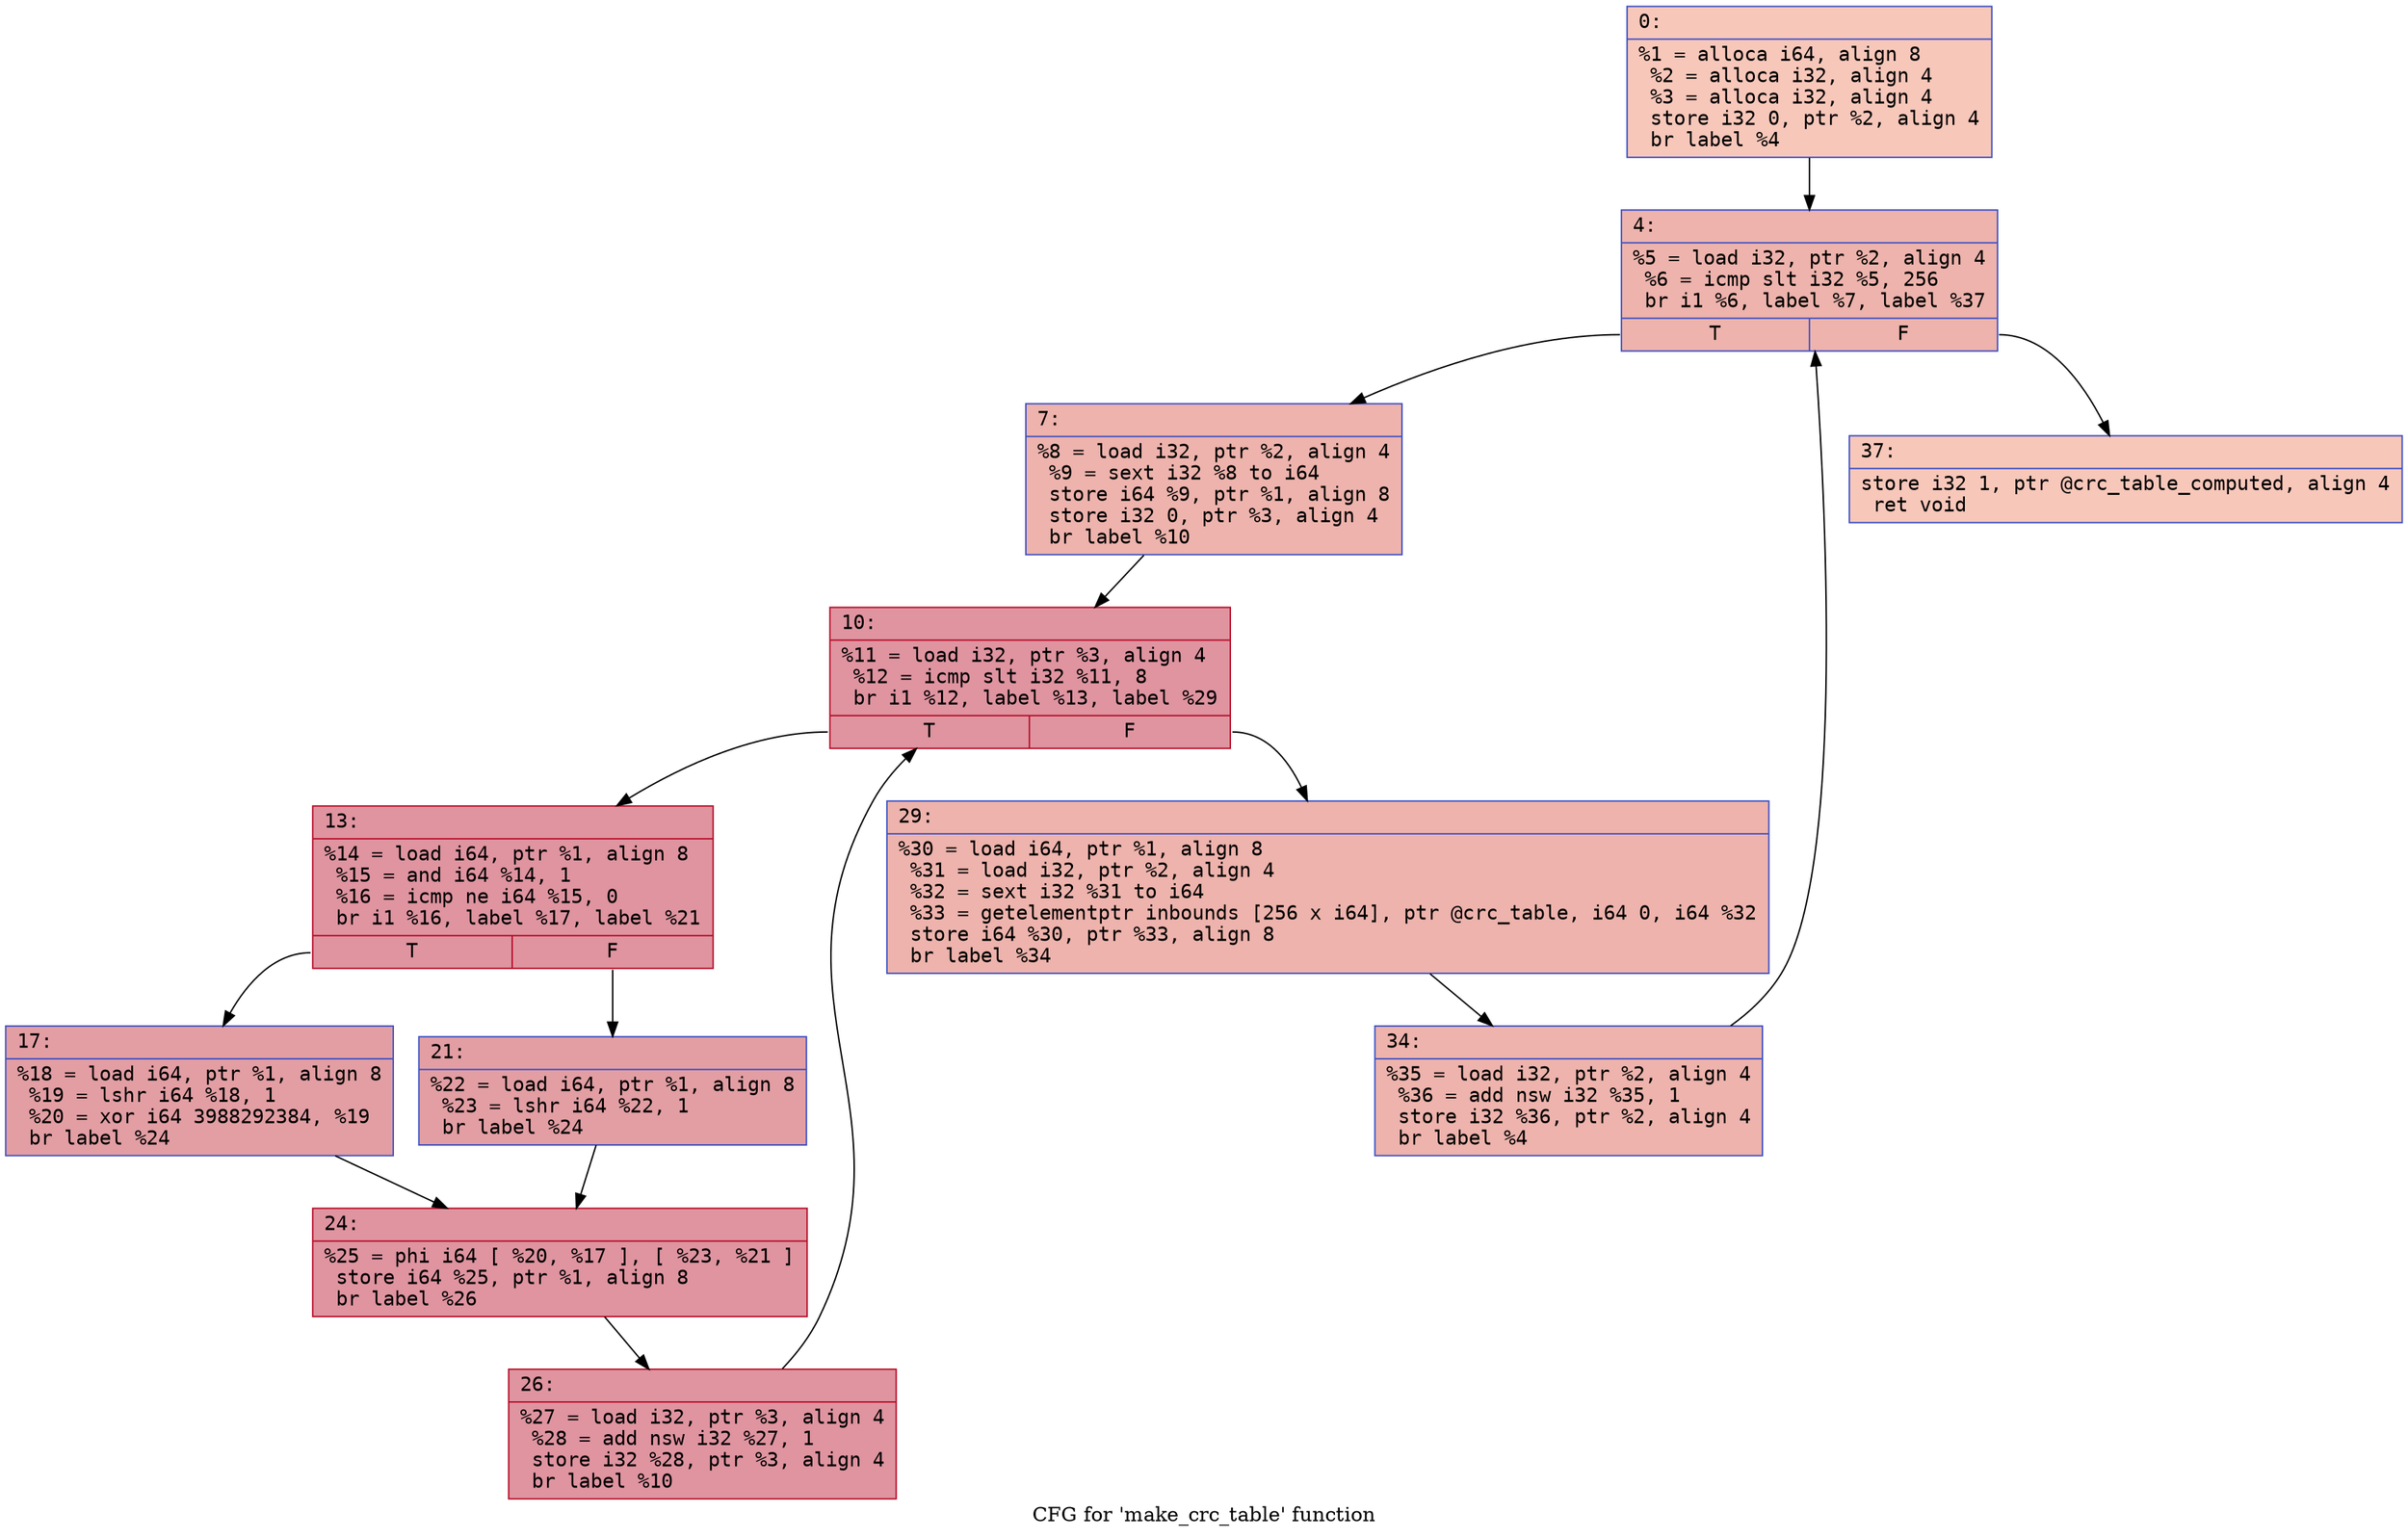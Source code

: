 digraph "CFG for 'make_crc_table' function" {
	label="CFG for 'make_crc_table' function";

	Node0x60000005ea30 [shape=record,color="#3d50c3ff", style=filled, fillcolor="#ec7f6370" fontname="Courier",label="{0:\l|  %1 = alloca i64, align 8\l  %2 = alloca i32, align 4\l  %3 = alloca i32, align 4\l  store i32 0, ptr %2, align 4\l  br label %4\l}"];
	Node0x60000005ea30 -> Node0x60000005ea80[tooltip="0 -> 4\nProbability 100.00%" ];
	Node0x60000005ea80 [shape=record,color="#3d50c3ff", style=filled, fillcolor="#d6524470" fontname="Courier",label="{4:\l|  %5 = load i32, ptr %2, align 4\l  %6 = icmp slt i32 %5, 256\l  br i1 %6, label %7, label %37\l|{<s0>T|<s1>F}}"];
	Node0x60000005ea80:s0 -> Node0x60000005ead0[tooltip="4 -> 7\nProbability 96.88%" ];
	Node0x60000005ea80:s1 -> Node0x60000005eda0[tooltip="4 -> 37\nProbability 3.12%" ];
	Node0x60000005ead0 [shape=record,color="#3d50c3ff", style=filled, fillcolor="#d6524470" fontname="Courier",label="{7:\l|  %8 = load i32, ptr %2, align 4\l  %9 = sext i32 %8 to i64\l  store i64 %9, ptr %1, align 8\l  store i32 0, ptr %3, align 4\l  br label %10\l}"];
	Node0x60000005ead0 -> Node0x60000005eb20[tooltip="7 -> 10\nProbability 100.00%" ];
	Node0x60000005eb20 [shape=record,color="#b70d28ff", style=filled, fillcolor="#b70d2870" fontname="Courier",label="{10:\l|  %11 = load i32, ptr %3, align 4\l  %12 = icmp slt i32 %11, 8\l  br i1 %12, label %13, label %29\l|{<s0>T|<s1>F}}"];
	Node0x60000005eb20:s0 -> Node0x60000005eb70[tooltip="10 -> 13\nProbability 96.88%" ];
	Node0x60000005eb20:s1 -> Node0x60000005ed00[tooltip="10 -> 29\nProbability 3.12%" ];
	Node0x60000005eb70 [shape=record,color="#b70d28ff", style=filled, fillcolor="#b70d2870" fontname="Courier",label="{13:\l|  %14 = load i64, ptr %1, align 8\l  %15 = and i64 %14, 1\l  %16 = icmp ne i64 %15, 0\l  br i1 %16, label %17, label %21\l|{<s0>T|<s1>F}}"];
	Node0x60000005eb70:s0 -> Node0x60000005ebc0[tooltip="13 -> 17\nProbability 50.00%" ];
	Node0x60000005eb70:s1 -> Node0x60000005ec10[tooltip="13 -> 21\nProbability 50.00%" ];
	Node0x60000005ebc0 [shape=record,color="#3d50c3ff", style=filled, fillcolor="#be242e70" fontname="Courier",label="{17:\l|  %18 = load i64, ptr %1, align 8\l  %19 = lshr i64 %18, 1\l  %20 = xor i64 3988292384, %19\l  br label %24\l}"];
	Node0x60000005ebc0 -> Node0x60000005ec60[tooltip="17 -> 24\nProbability 100.00%" ];
	Node0x60000005ec10 [shape=record,color="#3d50c3ff", style=filled, fillcolor="#be242e70" fontname="Courier",label="{21:\l|  %22 = load i64, ptr %1, align 8\l  %23 = lshr i64 %22, 1\l  br label %24\l}"];
	Node0x60000005ec10 -> Node0x60000005ec60[tooltip="21 -> 24\nProbability 100.00%" ];
	Node0x60000005ec60 [shape=record,color="#b70d28ff", style=filled, fillcolor="#b70d2870" fontname="Courier",label="{24:\l|  %25 = phi i64 [ %20, %17 ], [ %23, %21 ]\l  store i64 %25, ptr %1, align 8\l  br label %26\l}"];
	Node0x60000005ec60 -> Node0x60000005ecb0[tooltip="24 -> 26\nProbability 100.00%" ];
	Node0x60000005ecb0 [shape=record,color="#b70d28ff", style=filled, fillcolor="#b70d2870" fontname="Courier",label="{26:\l|  %27 = load i32, ptr %3, align 4\l  %28 = add nsw i32 %27, 1\l  store i32 %28, ptr %3, align 4\l  br label %10\l}"];
	Node0x60000005ecb0 -> Node0x60000005eb20[tooltip="26 -> 10\nProbability 100.00%" ];
	Node0x60000005ed00 [shape=record,color="#3d50c3ff", style=filled, fillcolor="#d6524470" fontname="Courier",label="{29:\l|  %30 = load i64, ptr %1, align 8\l  %31 = load i32, ptr %2, align 4\l  %32 = sext i32 %31 to i64\l  %33 = getelementptr inbounds [256 x i64], ptr @crc_table, i64 0, i64 %32\l  store i64 %30, ptr %33, align 8\l  br label %34\l}"];
	Node0x60000005ed00 -> Node0x60000005ed50[tooltip="29 -> 34\nProbability 100.00%" ];
	Node0x60000005ed50 [shape=record,color="#3d50c3ff", style=filled, fillcolor="#d6524470" fontname="Courier",label="{34:\l|  %35 = load i32, ptr %2, align 4\l  %36 = add nsw i32 %35, 1\l  store i32 %36, ptr %2, align 4\l  br label %4\l}"];
	Node0x60000005ed50 -> Node0x60000005ea80[tooltip="34 -> 4\nProbability 100.00%" ];
	Node0x60000005eda0 [shape=record,color="#3d50c3ff", style=filled, fillcolor="#ec7f6370" fontname="Courier",label="{37:\l|  store i32 1, ptr @crc_table_computed, align 4\l  ret void\l}"];
}
